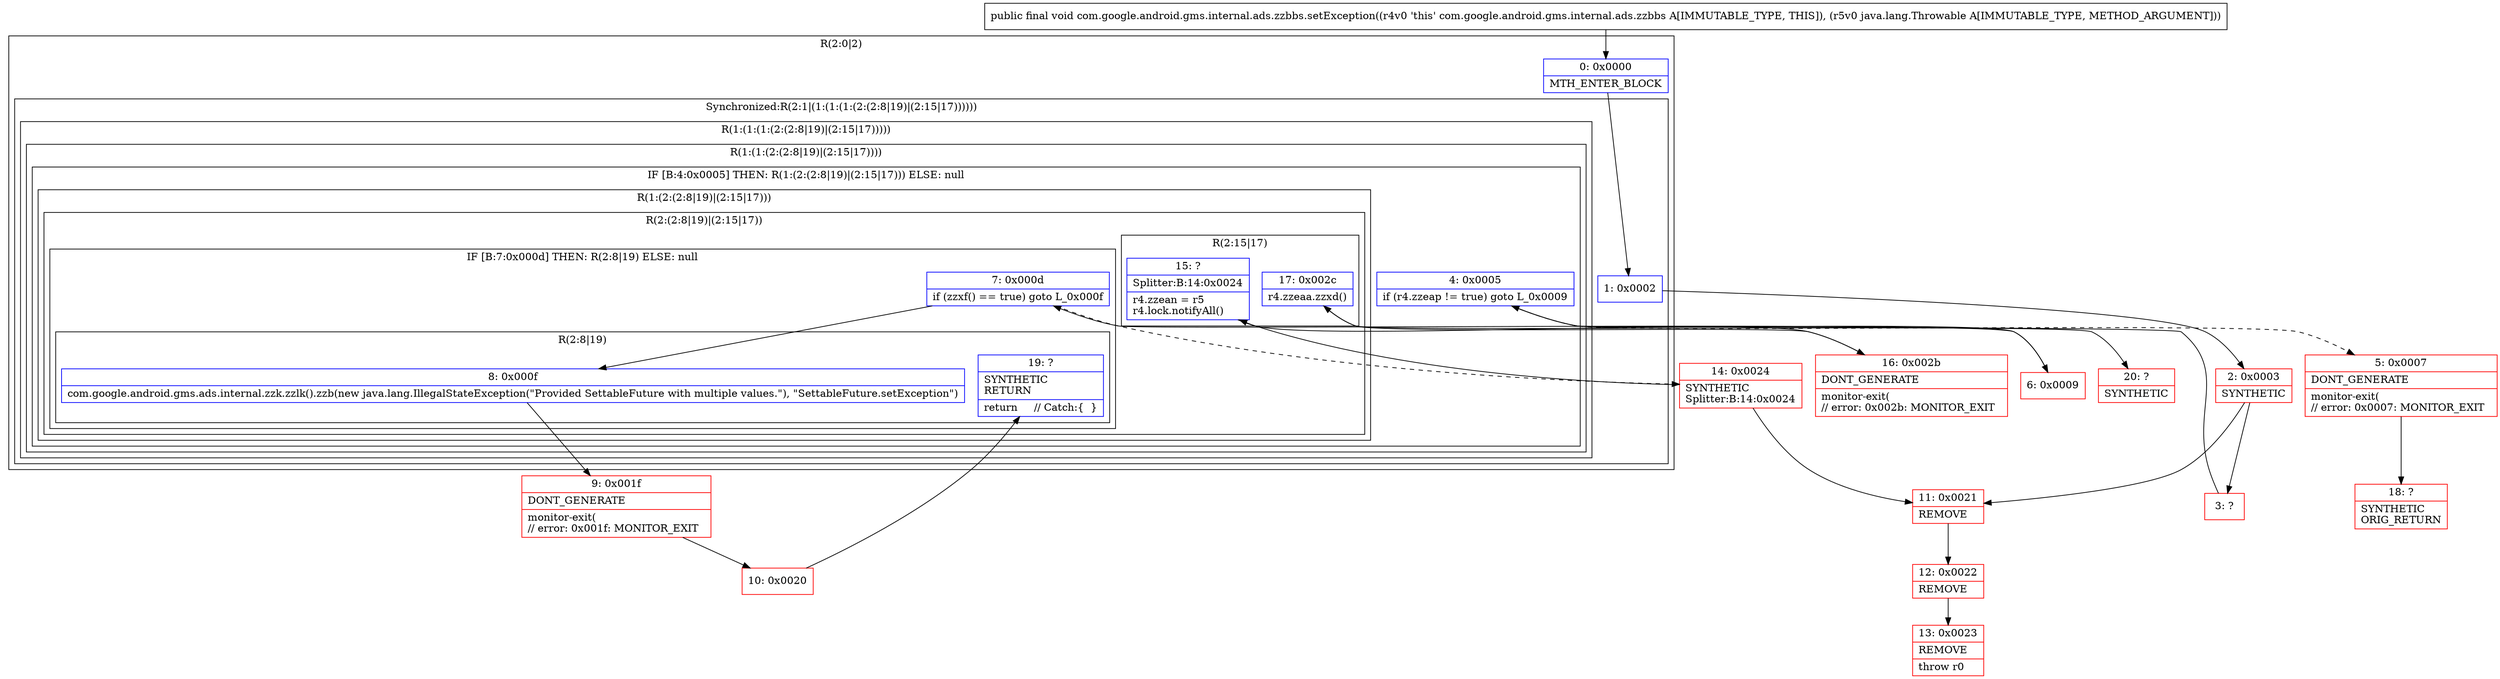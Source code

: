 digraph "CFG forcom.google.android.gms.internal.ads.zzbbs.setException(Ljava\/lang\/Throwable;)V" {
subgraph cluster_Region_1094476902 {
label = "R(2:0|2)";
node [shape=record,color=blue];
Node_0 [shape=record,label="{0\:\ 0x0000|MTH_ENTER_BLOCK\l}"];
subgraph cluster_SynchronizedRegion_35830252 {
label = "Synchronized:R(2:1|(1:(1:(1:(2:(2:8|19)|(2:15|17))))))";
node [shape=record,color=blue];
Node_1 [shape=record,label="{1\:\ 0x0002}"];
subgraph cluster_Region_1278819320 {
label = "R(1:(1:(1:(2:(2:8|19)|(2:15|17)))))";
node [shape=record,color=blue];
subgraph cluster_Region_1923946975 {
label = "R(1:(1:(2:(2:8|19)|(2:15|17))))";
node [shape=record,color=blue];
subgraph cluster_IfRegion_1351638200 {
label = "IF [B:4:0x0005] THEN: R(1:(2:(2:8|19)|(2:15|17))) ELSE: null";
node [shape=record,color=blue];
Node_4 [shape=record,label="{4\:\ 0x0005|if (r4.zzeap != true) goto L_0x0009\l}"];
subgraph cluster_Region_1198154399 {
label = "R(1:(2:(2:8|19)|(2:15|17)))";
node [shape=record,color=blue];
subgraph cluster_Region_1116305265 {
label = "R(2:(2:8|19)|(2:15|17))";
node [shape=record,color=blue];
subgraph cluster_IfRegion_1492188446 {
label = "IF [B:7:0x000d] THEN: R(2:8|19) ELSE: null";
node [shape=record,color=blue];
Node_7 [shape=record,label="{7\:\ 0x000d|if (zzxf() == true) goto L_0x000f\l}"];
subgraph cluster_Region_173481764 {
label = "R(2:8|19)";
node [shape=record,color=blue];
Node_8 [shape=record,label="{8\:\ 0x000f|com.google.android.gms.ads.internal.zzk.zzlk().zzb(new java.lang.IllegalStateException(\"Provided SettableFuture with multiple values.\"), \"SettableFuture.setException\")\l}"];
Node_19 [shape=record,label="{19\:\ ?|SYNTHETIC\lRETURN\l|return     \/\/ Catch:\{  \}\l}"];
}
}
subgraph cluster_Region_507374187 {
label = "R(2:15|17)";
node [shape=record,color=blue];
Node_15 [shape=record,label="{15\:\ ?|Splitter:B:14:0x0024\l|r4.zzean = r5\lr4.lock.notifyAll()\l}"];
Node_17 [shape=record,label="{17\:\ 0x002c|r4.zzeaa.zzxd()\l}"];
}
}
}
}
}
}
}
}
Node_2 [shape=record,color=red,label="{2\:\ 0x0003|SYNTHETIC\l}"];
Node_3 [shape=record,color=red,label="{3\:\ ?}"];
Node_5 [shape=record,color=red,label="{5\:\ 0x0007|DONT_GENERATE\l|monitor\-exit(\l\/\/ error: 0x0007: MONITOR_EXIT  \l}"];
Node_6 [shape=record,color=red,label="{6\:\ 0x0009}"];
Node_9 [shape=record,color=red,label="{9\:\ 0x001f|DONT_GENERATE\l|monitor\-exit(\l\/\/ error: 0x001f: MONITOR_EXIT  \l}"];
Node_10 [shape=record,color=red,label="{10\:\ 0x0020}"];
Node_11 [shape=record,color=red,label="{11\:\ 0x0021|REMOVE\l}"];
Node_12 [shape=record,color=red,label="{12\:\ 0x0022|REMOVE\l}"];
Node_13 [shape=record,color=red,label="{13\:\ 0x0023|REMOVE\l|throw r0\l}"];
Node_14 [shape=record,color=red,label="{14\:\ 0x0024|SYNTHETIC\lSplitter:B:14:0x0024\l}"];
Node_16 [shape=record,color=red,label="{16\:\ 0x002b|DONT_GENERATE\l|monitor\-exit(\l\/\/ error: 0x002b: MONITOR_EXIT  \l}"];
Node_18 [shape=record,color=red,label="{18\:\ ?|SYNTHETIC\lORIG_RETURN\l}"];
Node_20 [shape=record,color=red,label="{20\:\ ?|SYNTHETIC\l}"];
MethodNode[shape=record,label="{public final void com.google.android.gms.internal.ads.zzbbs.setException((r4v0 'this' com.google.android.gms.internal.ads.zzbbs A[IMMUTABLE_TYPE, THIS]), (r5v0 java.lang.Throwable A[IMMUTABLE_TYPE, METHOD_ARGUMENT])) }"];
MethodNode -> Node_0;
Node_0 -> Node_1;
Node_1 -> Node_2;
Node_4 -> Node_5[style=dashed];
Node_4 -> Node_6;
Node_7 -> Node_8;
Node_7 -> Node_14[style=dashed];
Node_8 -> Node_9;
Node_15 -> Node_16;
Node_17 -> Node_20;
Node_2 -> Node_3;
Node_2 -> Node_11;
Node_3 -> Node_4;
Node_5 -> Node_18;
Node_6 -> Node_7;
Node_9 -> Node_10;
Node_10 -> Node_19;
Node_11 -> Node_12;
Node_12 -> Node_13;
Node_14 -> Node_15;
Node_14 -> Node_11;
Node_16 -> Node_17;
}

